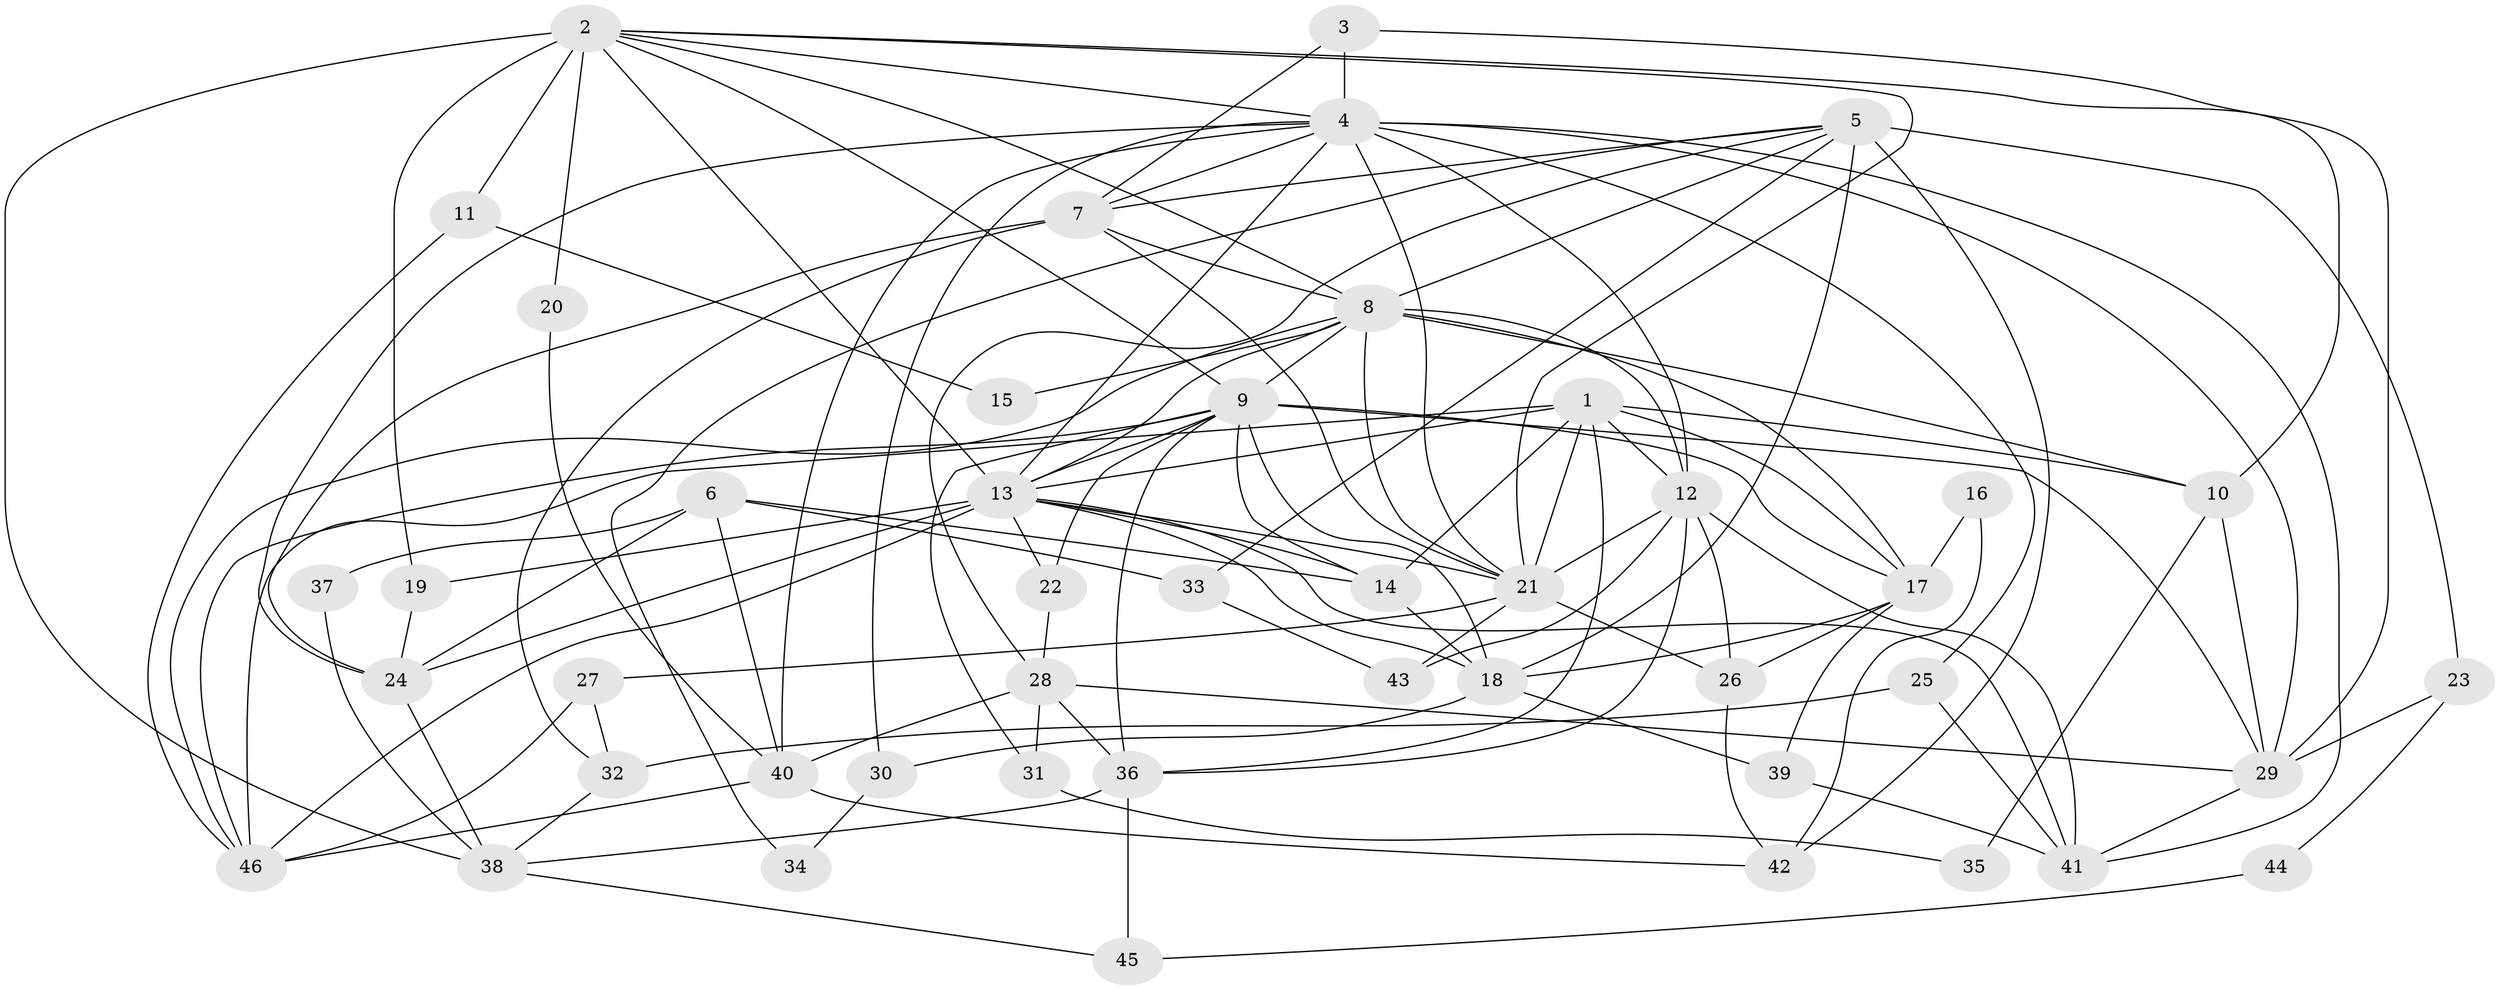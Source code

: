 // original degree distribution, {4: 0.21978021978021978, 5: 0.18681318681318682, 3: 0.3076923076923077, 2: 0.13186813186813187, 8: 0.02197802197802198, 6: 0.0989010989010989, 7: 0.03296703296703297}
// Generated by graph-tools (version 1.1) at 2025/36/03/09/25 02:36:03]
// undirected, 46 vertices, 121 edges
graph export_dot {
graph [start="1"]
  node [color=gray90,style=filled];
  1;
  2;
  3;
  4;
  5;
  6;
  7;
  8;
  9;
  10;
  11;
  12;
  13;
  14;
  15;
  16;
  17;
  18;
  19;
  20;
  21;
  22;
  23;
  24;
  25;
  26;
  27;
  28;
  29;
  30;
  31;
  32;
  33;
  34;
  35;
  36;
  37;
  38;
  39;
  40;
  41;
  42;
  43;
  44;
  45;
  46;
  1 -- 10 [weight=1.0];
  1 -- 12 [weight=1.0];
  1 -- 13 [weight=1.0];
  1 -- 14 [weight=2.0];
  1 -- 17 [weight=1.0];
  1 -- 21 [weight=2.0];
  1 -- 36 [weight=1.0];
  1 -- 46 [weight=1.0];
  2 -- 4 [weight=1.0];
  2 -- 8 [weight=1.0];
  2 -- 9 [weight=1.0];
  2 -- 10 [weight=1.0];
  2 -- 11 [weight=2.0];
  2 -- 13 [weight=1.0];
  2 -- 19 [weight=2.0];
  2 -- 20 [weight=1.0];
  2 -- 21 [weight=1.0];
  2 -- 38 [weight=2.0];
  3 -- 4 [weight=1.0];
  3 -- 7 [weight=1.0];
  3 -- 29 [weight=1.0];
  4 -- 7 [weight=1.0];
  4 -- 12 [weight=1.0];
  4 -- 13 [weight=1.0];
  4 -- 21 [weight=1.0];
  4 -- 24 [weight=1.0];
  4 -- 25 [weight=1.0];
  4 -- 29 [weight=2.0];
  4 -- 30 [weight=1.0];
  4 -- 40 [weight=1.0];
  4 -- 41 [weight=1.0];
  5 -- 7 [weight=1.0];
  5 -- 8 [weight=1.0];
  5 -- 18 [weight=1.0];
  5 -- 23 [weight=1.0];
  5 -- 28 [weight=1.0];
  5 -- 33 [weight=1.0];
  5 -- 34 [weight=1.0];
  5 -- 42 [weight=1.0];
  6 -- 14 [weight=1.0];
  6 -- 24 [weight=1.0];
  6 -- 33 [weight=1.0];
  6 -- 37 [weight=1.0];
  6 -- 40 [weight=1.0];
  7 -- 8 [weight=2.0];
  7 -- 21 [weight=2.0];
  7 -- 24 [weight=1.0];
  7 -- 32 [weight=1.0];
  8 -- 9 [weight=1.0];
  8 -- 10 [weight=1.0];
  8 -- 12 [weight=2.0];
  8 -- 13 [weight=1.0];
  8 -- 15 [weight=1.0];
  8 -- 17 [weight=1.0];
  8 -- 21 [weight=3.0];
  8 -- 46 [weight=1.0];
  9 -- 13 [weight=2.0];
  9 -- 14 [weight=4.0];
  9 -- 17 [weight=1.0];
  9 -- 18 [weight=1.0];
  9 -- 22 [weight=1.0];
  9 -- 29 [weight=1.0];
  9 -- 31 [weight=1.0];
  9 -- 36 [weight=1.0];
  9 -- 46 [weight=1.0];
  10 -- 29 [weight=1.0];
  10 -- 35 [weight=1.0];
  11 -- 15 [weight=1.0];
  11 -- 46 [weight=1.0];
  12 -- 21 [weight=2.0];
  12 -- 26 [weight=1.0];
  12 -- 36 [weight=1.0];
  12 -- 41 [weight=1.0];
  12 -- 43 [weight=1.0];
  13 -- 14 [weight=4.0];
  13 -- 18 [weight=1.0];
  13 -- 19 [weight=1.0];
  13 -- 21 [weight=1.0];
  13 -- 22 [weight=1.0];
  13 -- 24 [weight=1.0];
  13 -- 41 [weight=1.0];
  13 -- 46 [weight=1.0];
  14 -- 18 [weight=1.0];
  16 -- 17 [weight=1.0];
  16 -- 42 [weight=1.0];
  17 -- 18 [weight=1.0];
  17 -- 26 [weight=1.0];
  17 -- 39 [weight=1.0];
  18 -- 30 [weight=1.0];
  18 -- 39 [weight=1.0];
  19 -- 24 [weight=1.0];
  20 -- 40 [weight=1.0];
  21 -- 26 [weight=2.0];
  21 -- 27 [weight=2.0];
  21 -- 43 [weight=1.0];
  22 -- 28 [weight=1.0];
  23 -- 29 [weight=2.0];
  23 -- 44 [weight=1.0];
  24 -- 38 [weight=1.0];
  25 -- 32 [weight=1.0];
  25 -- 41 [weight=1.0];
  26 -- 42 [weight=1.0];
  27 -- 32 [weight=1.0];
  27 -- 46 [weight=1.0];
  28 -- 29 [weight=1.0];
  28 -- 31 [weight=1.0];
  28 -- 36 [weight=1.0];
  28 -- 40 [weight=1.0];
  29 -- 41 [weight=1.0];
  30 -- 34 [weight=1.0];
  31 -- 35 [weight=1.0];
  32 -- 38 [weight=1.0];
  33 -- 43 [weight=1.0];
  36 -- 38 [weight=1.0];
  36 -- 45 [weight=1.0];
  37 -- 38 [weight=1.0];
  38 -- 45 [weight=1.0];
  39 -- 41 [weight=1.0];
  40 -- 42 [weight=1.0];
  40 -- 46 [weight=1.0];
  44 -- 45 [weight=1.0];
}
